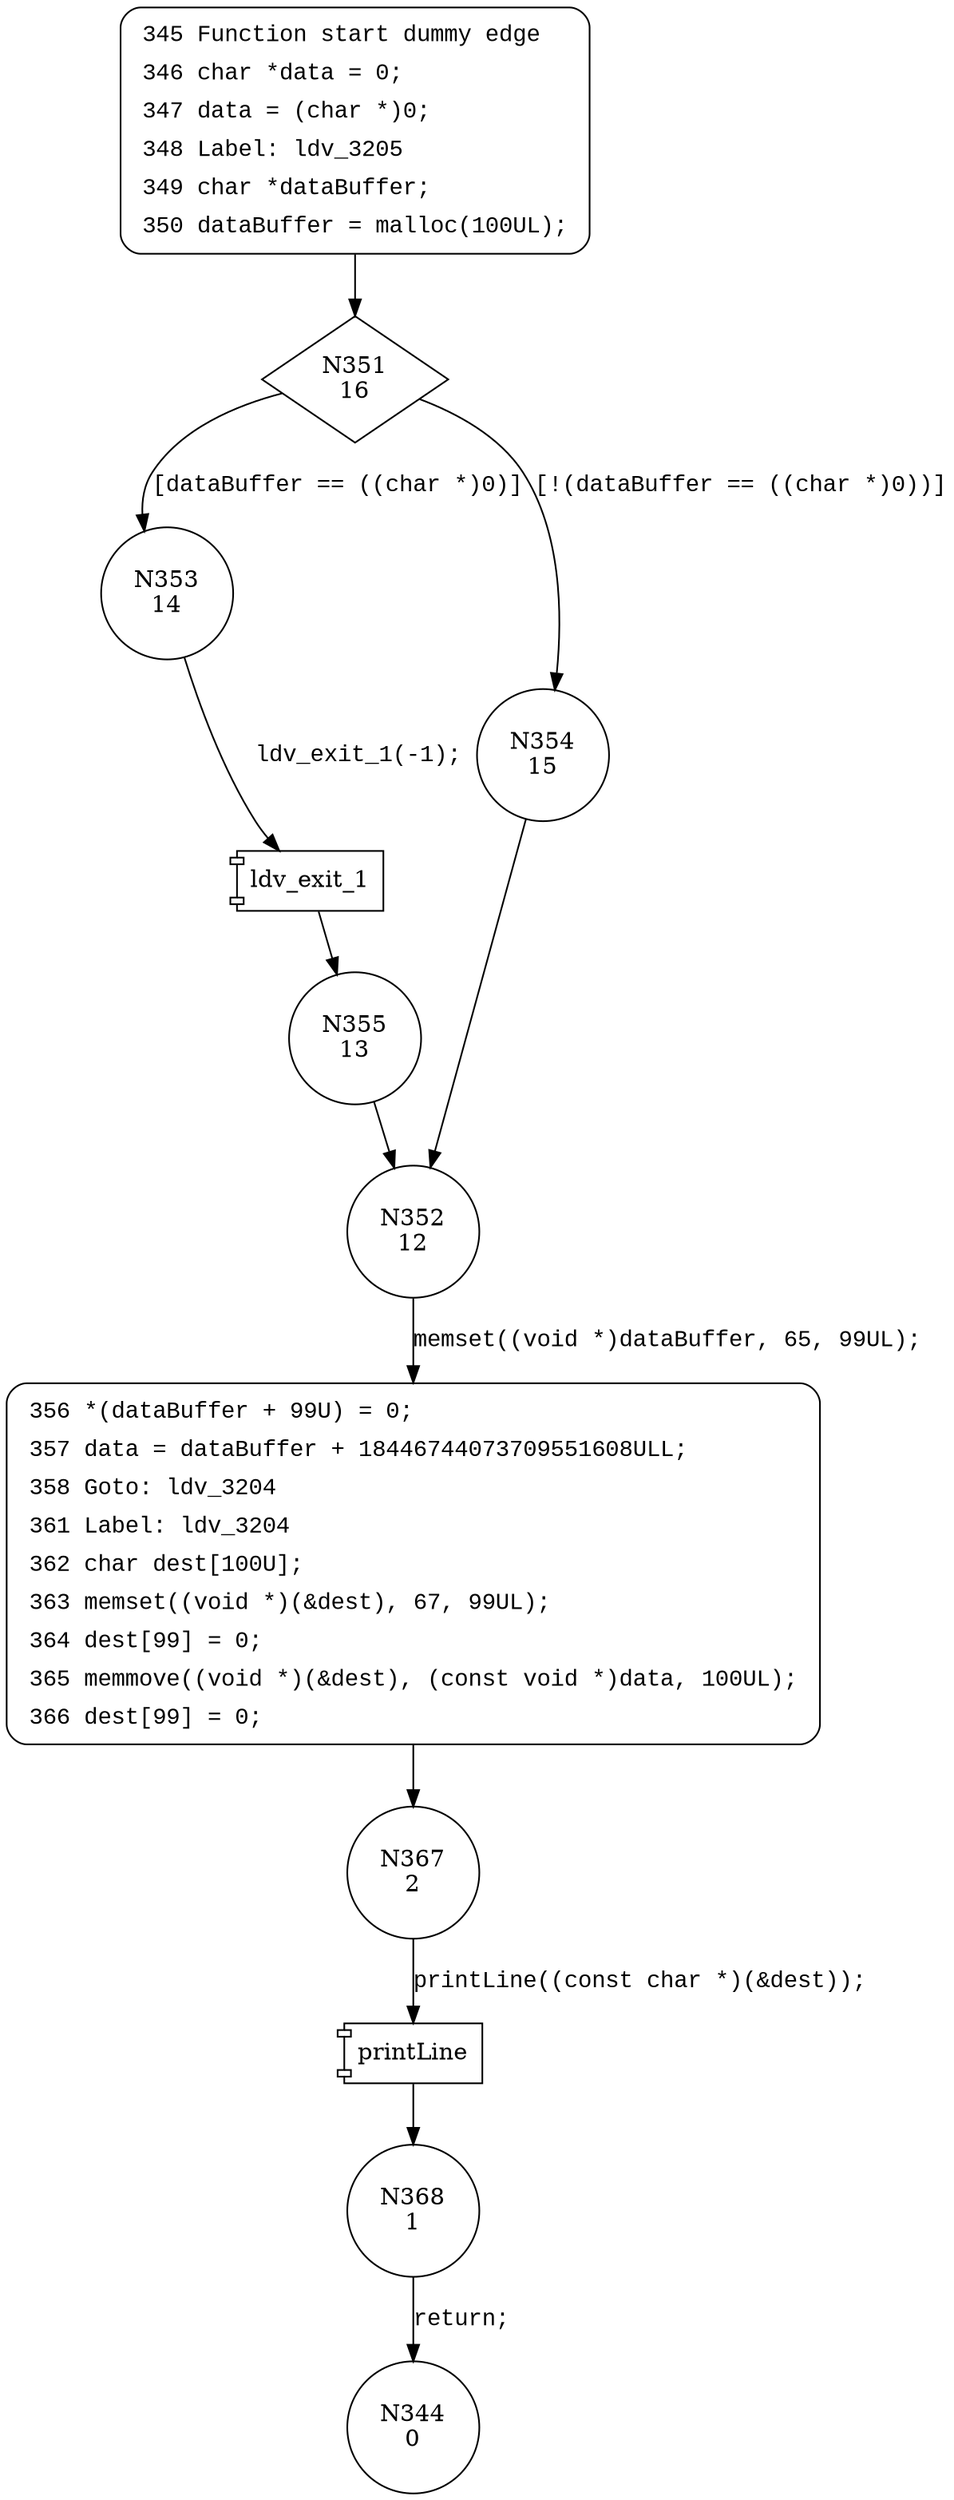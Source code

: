 digraph CWE127_Buffer_Underread__malloc_char_memmove_16_bad {
351 [shape="diamond" label="N351\n16"]
353 [shape="circle" label="N353\n14"]
354 [shape="circle" label="N354\n15"]
352 [shape="circle" label="N352\n12"]
356 [shape="circle" label="N356\n11"]
367 [shape="circle" label="N367\n2"]
368 [shape="circle" label="N368\n1"]
355 [shape="circle" label="N355\n13"]
344 [shape="circle" label="N344\n0"]
345 [style="filled,bold" penwidth="1" fillcolor="white" fontname="Courier New" shape="Mrecord" label=<<table border="0" cellborder="0" cellpadding="3" bgcolor="white"><tr><td align="right">345</td><td align="left">Function start dummy edge</td></tr><tr><td align="right">346</td><td align="left">char *data = 0;</td></tr><tr><td align="right">347</td><td align="left">data = (char *)0;</td></tr><tr><td align="right">348</td><td align="left">Label: ldv_3205</td></tr><tr><td align="right">349</td><td align="left">char *dataBuffer;</td></tr><tr><td align="right">350</td><td align="left">dataBuffer = malloc(100UL);</td></tr></table>>]
345 -> 351[label=""]
356 [style="filled,bold" penwidth="1" fillcolor="white" fontname="Courier New" shape="Mrecord" label=<<table border="0" cellborder="0" cellpadding="3" bgcolor="white"><tr><td align="right">356</td><td align="left">*(dataBuffer + 99U) = 0;</td></tr><tr><td align="right">357</td><td align="left">data = dataBuffer + 18446744073709551608ULL;</td></tr><tr><td align="right">358</td><td align="left">Goto: ldv_3204</td></tr><tr><td align="right">361</td><td align="left">Label: ldv_3204</td></tr><tr><td align="right">362</td><td align="left">char dest[100U];</td></tr><tr><td align="right">363</td><td align="left">memset((void *)(&amp;dest), 67, 99UL);</td></tr><tr><td align="right">364</td><td align="left">dest[99] = 0;</td></tr><tr><td align="right">365</td><td align="left">memmove((void *)(&amp;dest), (const void *)data, 100UL);</td></tr><tr><td align="right">366</td><td align="left">dest[99] = 0;</td></tr></table>>]
356 -> 367[label=""]
351 -> 353 [label="[dataBuffer == ((char *)0)]" fontname="Courier New"]
351 -> 354 [label="[!(dataBuffer == ((char *)0))]" fontname="Courier New"]
352 -> 356 [label="memset((void *)dataBuffer, 65, 99UL);" fontname="Courier New"]
100034 [shape="component" label="printLine"]
367 -> 100034 [label="printLine((const char *)(&dest));" fontname="Courier New"]
100034 -> 368 [label="" fontname="Courier New"]
100035 [shape="component" label="ldv_exit_1"]
353 -> 100035 [label="ldv_exit_1(-1);" fontname="Courier New"]
100035 -> 355 [label="" fontname="Courier New"]
354 -> 352 [label="" fontname="Courier New"]
368 -> 344 [label="return;" fontname="Courier New"]
355 -> 352 [label="" fontname="Courier New"]
}